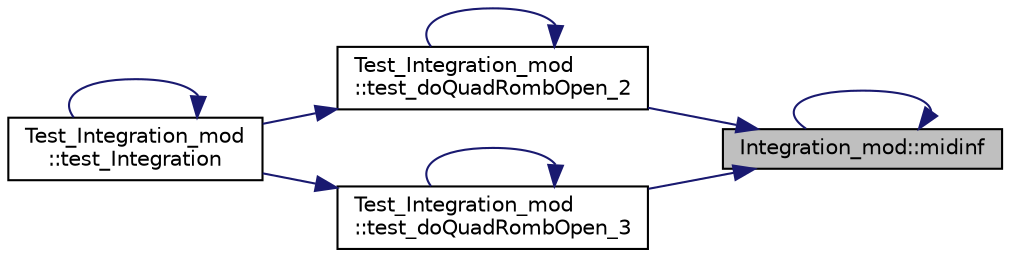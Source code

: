 digraph "Integration_mod::midinf"
{
 // LATEX_PDF_SIZE
  edge [fontname="Helvetica",fontsize="10",labelfontname="Helvetica",labelfontsize="10"];
  node [fontname="Helvetica",fontsize="10",shape=record];
  rankdir="RL";
  Node1 [label="Integration_mod::midinf",height=0.2,width=0.4,color="black", fillcolor="grey75", style="filled", fontcolor="black",tooltip="This routine is an exact replacement for midpnt, i.e., returns as integral the nth stage of refinemen..."];
  Node1 -> Node1 [dir="back",color="midnightblue",fontsize="10",style="solid"];
  Node1 -> Node2 [dir="back",color="midnightblue",fontsize="10",style="solid"];
  Node2 [label="Test_Integration_mod\l::test_doQuadRombOpen_2",height=0.2,width=0.4,color="black", fillcolor="white", style="filled",URL="$namespaceTest__Integration__mod.html#a6f0d68d537d7ed1a06cfd8fddd6d5ba0",tooltip=" "];
  Node2 -> Node2 [dir="back",color="midnightblue",fontsize="10",style="solid"];
  Node2 -> Node3 [dir="back",color="midnightblue",fontsize="10",style="solid"];
  Node3 [label="Test_Integration_mod\l::test_Integration",height=0.2,width=0.4,color="black", fillcolor="white", style="filled",URL="$namespaceTest__Integration__mod.html#a8e33a4c60233939485aa1c567b01c14d",tooltip=" "];
  Node3 -> Node3 [dir="back",color="midnightblue",fontsize="10",style="solid"];
  Node1 -> Node4 [dir="back",color="midnightblue",fontsize="10",style="solid"];
  Node4 [label="Test_Integration_mod\l::test_doQuadRombOpen_3",height=0.2,width=0.4,color="black", fillcolor="white", style="filled",URL="$namespaceTest__Integration__mod.html#a8a7ed3bfcecf7b14b9ca0c99bc052db0",tooltip=" "];
  Node4 -> Node4 [dir="back",color="midnightblue",fontsize="10",style="solid"];
  Node4 -> Node3 [dir="back",color="midnightblue",fontsize="10",style="solid"];
}
